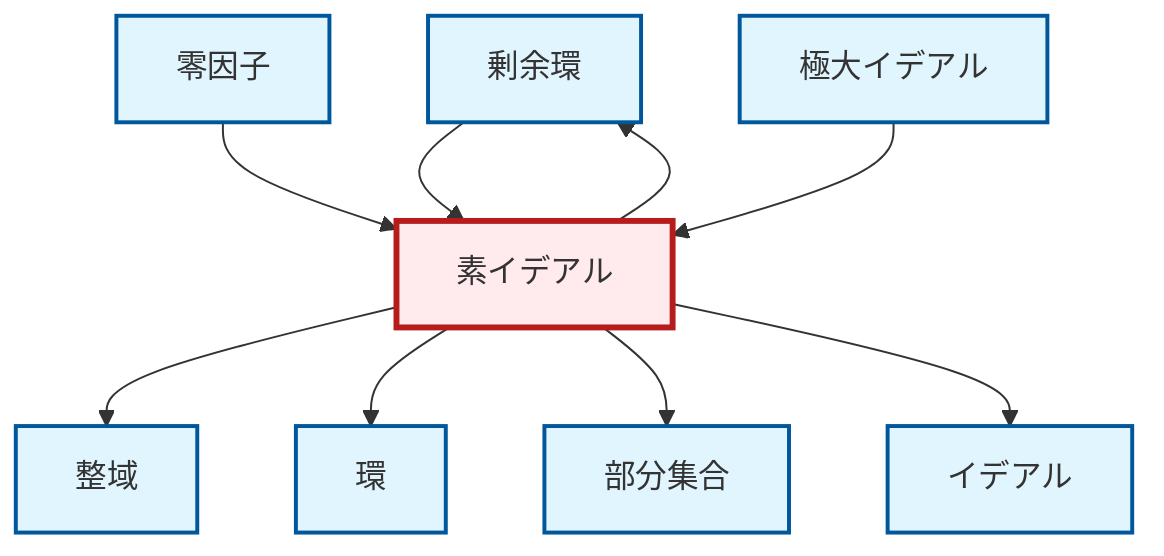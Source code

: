 graph TD
    classDef definition fill:#e1f5fe,stroke:#01579b,stroke-width:2px
    classDef theorem fill:#f3e5f5,stroke:#4a148c,stroke-width:2px
    classDef axiom fill:#fff3e0,stroke:#e65100,stroke-width:2px
    classDef example fill:#e8f5e9,stroke:#1b5e20,stroke-width:2px
    classDef current fill:#ffebee,stroke:#b71c1c,stroke-width:3px
    def-ring["環"]:::definition
    def-quotient-ring["剰余環"]:::definition
    def-zero-divisor["零因子"]:::definition
    def-integral-domain["整域"]:::definition
    def-subset["部分集合"]:::definition
    def-ideal["イデアル"]:::definition
    def-maximal-ideal["極大イデアル"]:::definition
    def-prime-ideal["素イデアル"]:::definition
    def-quotient-ring --> def-prime-ideal
    def-zero-divisor --> def-prime-ideal
    def-prime-ideal --> def-integral-domain
    def-prime-ideal --> def-ring
    def-prime-ideal --> def-subset
    def-prime-ideal --> def-quotient-ring
    def-prime-ideal --> def-ideal
    def-maximal-ideal --> def-prime-ideal
    class def-prime-ideal current